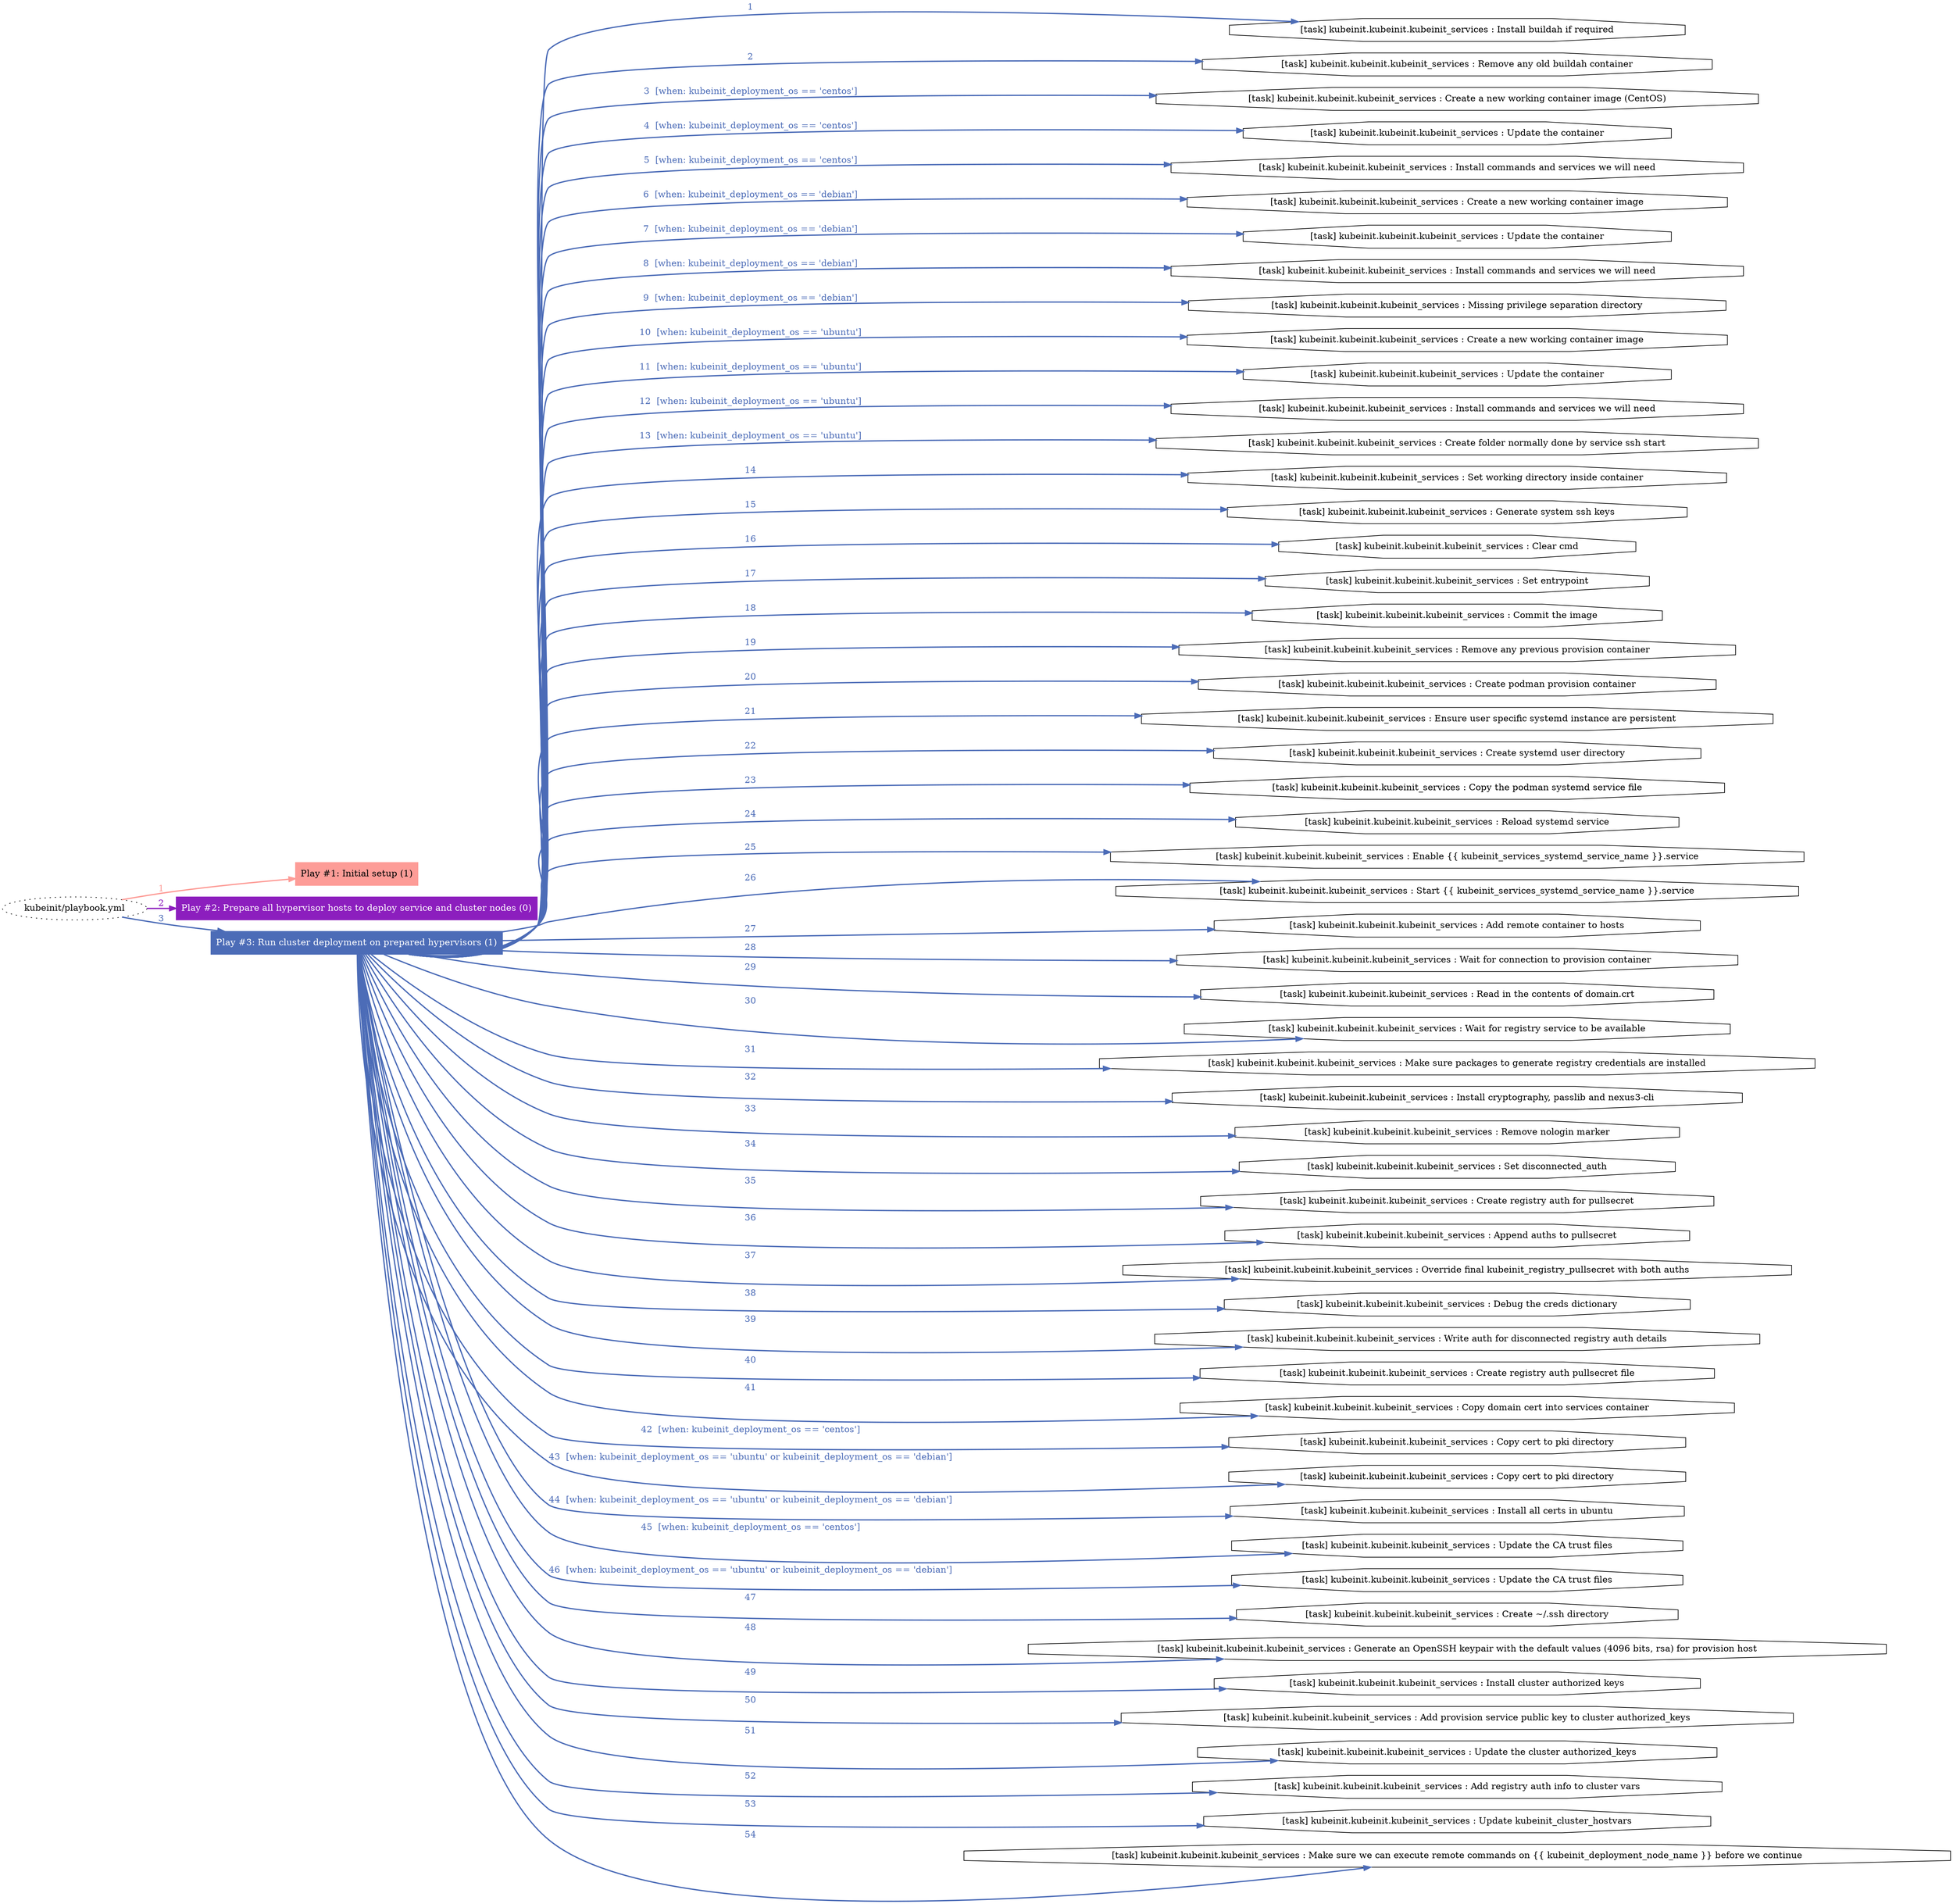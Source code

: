 digraph "kubeinit/playbook.yml "{
	graph [concentrate=true ordering=in rankdir=LR ratio=fill]
	edge [esep=5 sep=10]
	"kubeinit/playbook.yml" [id=root_node style=dotted]
	subgraph "Play #1: Initial setup (1) "{
		"Play #1: Initial setup (1)" [color="#fd9c97" fontcolor="#000000" id="play_68a3ae37-1444-44e9-a2a0-3e640f8bb99c" shape=box style=filled tooltip=localhost]
		"kubeinit/playbook.yml" -> "Play #1: Initial setup (1)" [label=1 color="#fd9c97" fontcolor="#fd9c97" id="edge_1ad7422b-4f20-485f-9661-4f0a74ed9925" style=bold]
	}
	subgraph "Play #2: Prepare all hypervisor hosts to deploy service and cluster nodes (0) "{
		"Play #2: Prepare all hypervisor hosts to deploy service and cluster nodes (0)" [color="#8c1ebe" fontcolor="#ffffff" id="play_673aea16-b84b-4e3d-8621-2aaf674c5a48" shape=box style=filled tooltip=""]
		"kubeinit/playbook.yml" -> "Play #2: Prepare all hypervisor hosts to deploy service and cluster nodes (0)" [label=2 color="#8c1ebe" fontcolor="#8c1ebe" id="edge_ed671896-395b-4305-bab0-4f8774619715" style=bold]
	}
	subgraph "Play #3: Run cluster deployment on prepared hypervisors (1) "{
		"Play #3: Run cluster deployment on prepared hypervisors (1)" [color="#4c6cb7" fontcolor="#ffffff" id="play_0e1da9c9-aaf6-4e0b-b4f9-7abbea421c9a" shape=box style=filled tooltip=localhost]
		"kubeinit/playbook.yml" -> "Play #3: Run cluster deployment on prepared hypervisors (1)" [label=3 color="#4c6cb7" fontcolor="#4c6cb7" id="edge_221cdb5a-ab01-404b-af5d-3184cdbc4d4b" style=bold]
		"task_04319623-a6ca-4b82-b6ab-9501057c5b23" [label="[task] kubeinit.kubeinit.kubeinit_services : Install buildah if required" id="task_04319623-a6ca-4b82-b6ab-9501057c5b23" shape=octagon tooltip="[task] kubeinit.kubeinit.kubeinit_services : Install buildah if required"]
		"Play #3: Run cluster deployment on prepared hypervisors (1)" -> "task_04319623-a6ca-4b82-b6ab-9501057c5b23" [label=1 color="#4c6cb7" fontcolor="#4c6cb7" id="edge_5ab04c92-fddb-48ec-ad26-a3b21278684a" style=bold]
		"task_257c2f64-31eb-4f1f-8232-087f286048f1" [label="[task] kubeinit.kubeinit.kubeinit_services : Remove any old buildah container" id="task_257c2f64-31eb-4f1f-8232-087f286048f1" shape=octagon tooltip="[task] kubeinit.kubeinit.kubeinit_services : Remove any old buildah container"]
		"Play #3: Run cluster deployment on prepared hypervisors (1)" -> "task_257c2f64-31eb-4f1f-8232-087f286048f1" [label=2 color="#4c6cb7" fontcolor="#4c6cb7" id="edge_82b73c37-d670-4b18-9210-019092b6d395" style=bold]
		"task_36ced7f9-abbb-47ff-8e28-04785bb80913" [label="[task] kubeinit.kubeinit.kubeinit_services : Create a new working container image (CentOS)" id="task_36ced7f9-abbb-47ff-8e28-04785bb80913" shape=octagon tooltip="[task] kubeinit.kubeinit.kubeinit_services : Create a new working container image (CentOS)"]
		"Play #3: Run cluster deployment on prepared hypervisors (1)" -> "task_36ced7f9-abbb-47ff-8e28-04785bb80913" [label="3  [when: kubeinit_deployment_os == 'centos']" color="#4c6cb7" fontcolor="#4c6cb7" id="edge_c5ad0cf4-5e51-44a9-8ecf-a7fc6de56a65" style=bold]
		"task_029bb3ca-f334-40f7-aff5-293a42eaabc4" [label="[task] kubeinit.kubeinit.kubeinit_services : Update the container" id="task_029bb3ca-f334-40f7-aff5-293a42eaabc4" shape=octagon tooltip="[task] kubeinit.kubeinit.kubeinit_services : Update the container"]
		"Play #3: Run cluster deployment on prepared hypervisors (1)" -> "task_029bb3ca-f334-40f7-aff5-293a42eaabc4" [label="4  [when: kubeinit_deployment_os == 'centos']" color="#4c6cb7" fontcolor="#4c6cb7" id="edge_307a78c2-28f3-4570-800a-a62f1fb999b0" style=bold]
		"task_5eaf0a42-9152-4879-ba01-5fc8a7095cdc" [label="[task] kubeinit.kubeinit.kubeinit_services : Install commands and services we will need" id="task_5eaf0a42-9152-4879-ba01-5fc8a7095cdc" shape=octagon tooltip="[task] kubeinit.kubeinit.kubeinit_services : Install commands and services we will need"]
		"Play #3: Run cluster deployment on prepared hypervisors (1)" -> "task_5eaf0a42-9152-4879-ba01-5fc8a7095cdc" [label="5  [when: kubeinit_deployment_os == 'centos']" color="#4c6cb7" fontcolor="#4c6cb7" id="edge_db9f3e81-c89f-4059-8e49-6939dc94dfdc" style=bold]
		"task_b52a08e1-ced4-4025-9b31-6162028a1b7b" [label="[task] kubeinit.kubeinit.kubeinit_services : Create a new working container image" id="task_b52a08e1-ced4-4025-9b31-6162028a1b7b" shape=octagon tooltip="[task] kubeinit.kubeinit.kubeinit_services : Create a new working container image"]
		"Play #3: Run cluster deployment on prepared hypervisors (1)" -> "task_b52a08e1-ced4-4025-9b31-6162028a1b7b" [label="6  [when: kubeinit_deployment_os == 'debian']" color="#4c6cb7" fontcolor="#4c6cb7" id="edge_bc9faa3d-4e3e-42a3-b62d-1b654bae559c" style=bold]
		"task_51449011-4a17-413f-bbc6-05057bbb3b3b" [label="[task] kubeinit.kubeinit.kubeinit_services : Update the container" id="task_51449011-4a17-413f-bbc6-05057bbb3b3b" shape=octagon tooltip="[task] kubeinit.kubeinit.kubeinit_services : Update the container"]
		"Play #3: Run cluster deployment on prepared hypervisors (1)" -> "task_51449011-4a17-413f-bbc6-05057bbb3b3b" [label="7  [when: kubeinit_deployment_os == 'debian']" color="#4c6cb7" fontcolor="#4c6cb7" id="edge_f300160d-8f22-44a2-a2f7-e821f92177a2" style=bold]
		"task_1054c797-354c-4761-a7a6-4099baa48f8e" [label="[task] kubeinit.kubeinit.kubeinit_services : Install commands and services we will need" id="task_1054c797-354c-4761-a7a6-4099baa48f8e" shape=octagon tooltip="[task] kubeinit.kubeinit.kubeinit_services : Install commands and services we will need"]
		"Play #3: Run cluster deployment on prepared hypervisors (1)" -> "task_1054c797-354c-4761-a7a6-4099baa48f8e" [label="8  [when: kubeinit_deployment_os == 'debian']" color="#4c6cb7" fontcolor="#4c6cb7" id="edge_89b4e917-b2e7-4cd0-b88f-15d9b0b83ccc" style=bold]
		"task_3df02497-6046-4ce8-93f8-5ac3f668845d" [label="[task] kubeinit.kubeinit.kubeinit_services : Missing privilege separation directory" id="task_3df02497-6046-4ce8-93f8-5ac3f668845d" shape=octagon tooltip="[task] kubeinit.kubeinit.kubeinit_services : Missing privilege separation directory"]
		"Play #3: Run cluster deployment on prepared hypervisors (1)" -> "task_3df02497-6046-4ce8-93f8-5ac3f668845d" [label="9  [when: kubeinit_deployment_os == 'debian']" color="#4c6cb7" fontcolor="#4c6cb7" id="edge_bba25638-4d4a-4f8d-af20-ff222abb2da6" style=bold]
		"task_c229954c-2f77-45df-ab2c-3195c685c7a5" [label="[task] kubeinit.kubeinit.kubeinit_services : Create a new working container image" id="task_c229954c-2f77-45df-ab2c-3195c685c7a5" shape=octagon tooltip="[task] kubeinit.kubeinit.kubeinit_services : Create a new working container image"]
		"Play #3: Run cluster deployment on prepared hypervisors (1)" -> "task_c229954c-2f77-45df-ab2c-3195c685c7a5" [label="10  [when: kubeinit_deployment_os == 'ubuntu']" color="#4c6cb7" fontcolor="#4c6cb7" id="edge_1e521e02-800e-4469-b01f-0926c5b92da4" style=bold]
		"task_f171758c-a585-4ecc-adba-48fbb87d036e" [label="[task] kubeinit.kubeinit.kubeinit_services : Update the container" id="task_f171758c-a585-4ecc-adba-48fbb87d036e" shape=octagon tooltip="[task] kubeinit.kubeinit.kubeinit_services : Update the container"]
		"Play #3: Run cluster deployment on prepared hypervisors (1)" -> "task_f171758c-a585-4ecc-adba-48fbb87d036e" [label="11  [when: kubeinit_deployment_os == 'ubuntu']" color="#4c6cb7" fontcolor="#4c6cb7" id="edge_8412370b-c79e-4089-a88d-52ebf62f33f8" style=bold]
		"task_e6704fad-5208-4b01-91f6-de0808f496f3" [label="[task] kubeinit.kubeinit.kubeinit_services : Install commands and services we will need" id="task_e6704fad-5208-4b01-91f6-de0808f496f3" shape=octagon tooltip="[task] kubeinit.kubeinit.kubeinit_services : Install commands and services we will need"]
		"Play #3: Run cluster deployment on prepared hypervisors (1)" -> "task_e6704fad-5208-4b01-91f6-de0808f496f3" [label="12  [when: kubeinit_deployment_os == 'ubuntu']" color="#4c6cb7" fontcolor="#4c6cb7" id="edge_67f9e892-2430-4659-aad4-26c6bd5f797e" style=bold]
		"task_49352e90-2321-46f9-855e-2369f4850f92" [label="[task] kubeinit.kubeinit.kubeinit_services : Create folder normally done by service ssh start" id="task_49352e90-2321-46f9-855e-2369f4850f92" shape=octagon tooltip="[task] kubeinit.kubeinit.kubeinit_services : Create folder normally done by service ssh start"]
		"Play #3: Run cluster deployment on prepared hypervisors (1)" -> "task_49352e90-2321-46f9-855e-2369f4850f92" [label="13  [when: kubeinit_deployment_os == 'ubuntu']" color="#4c6cb7" fontcolor="#4c6cb7" id="edge_0f3b0cc5-3ea2-43bf-9e6c-785bd5a02aa9" style=bold]
		"task_60ef6968-6251-493b-899e-ec209562d3bf" [label="[task] kubeinit.kubeinit.kubeinit_services : Set working directory inside container" id="task_60ef6968-6251-493b-899e-ec209562d3bf" shape=octagon tooltip="[task] kubeinit.kubeinit.kubeinit_services : Set working directory inside container"]
		"Play #3: Run cluster deployment on prepared hypervisors (1)" -> "task_60ef6968-6251-493b-899e-ec209562d3bf" [label=14 color="#4c6cb7" fontcolor="#4c6cb7" id="edge_211f85bd-7062-4bba-b857-a9e671f03dbd" style=bold]
		"task_0246144e-7ae3-4080-9949-39039e1a5760" [label="[task] kubeinit.kubeinit.kubeinit_services : Generate system ssh keys" id="task_0246144e-7ae3-4080-9949-39039e1a5760" shape=octagon tooltip="[task] kubeinit.kubeinit.kubeinit_services : Generate system ssh keys"]
		"Play #3: Run cluster deployment on prepared hypervisors (1)" -> "task_0246144e-7ae3-4080-9949-39039e1a5760" [label=15 color="#4c6cb7" fontcolor="#4c6cb7" id="edge_cd0b91a1-48c1-4ff2-8677-85ca224203f4" style=bold]
		"task_737807b7-d204-4697-87f9-d6669222f843" [label="[task] kubeinit.kubeinit.kubeinit_services : Clear cmd" id="task_737807b7-d204-4697-87f9-d6669222f843" shape=octagon tooltip="[task] kubeinit.kubeinit.kubeinit_services : Clear cmd"]
		"Play #3: Run cluster deployment on prepared hypervisors (1)" -> "task_737807b7-d204-4697-87f9-d6669222f843" [label=16 color="#4c6cb7" fontcolor="#4c6cb7" id="edge_42ace893-366b-4681-b713-1e0b754c397c" style=bold]
		"task_90cd4f91-68ef-4bfe-aacd-497ddc649046" [label="[task] kubeinit.kubeinit.kubeinit_services : Set entrypoint" id="task_90cd4f91-68ef-4bfe-aacd-497ddc649046" shape=octagon tooltip="[task] kubeinit.kubeinit.kubeinit_services : Set entrypoint"]
		"Play #3: Run cluster deployment on prepared hypervisors (1)" -> "task_90cd4f91-68ef-4bfe-aacd-497ddc649046" [label=17 color="#4c6cb7" fontcolor="#4c6cb7" id="edge_20f81c6f-7f06-4cb8-8e8b-b28440999409" style=bold]
		"task_b891e7e9-28d3-4e2e-afdc-e6079b3684a3" [label="[task] kubeinit.kubeinit.kubeinit_services : Commit the image" id="task_b891e7e9-28d3-4e2e-afdc-e6079b3684a3" shape=octagon tooltip="[task] kubeinit.kubeinit.kubeinit_services : Commit the image"]
		"Play #3: Run cluster deployment on prepared hypervisors (1)" -> "task_b891e7e9-28d3-4e2e-afdc-e6079b3684a3" [label=18 color="#4c6cb7" fontcolor="#4c6cb7" id="edge_a0285e32-7676-486b-b8c0-69fb5a86252f" style=bold]
		"task_deb44a88-5c39-4e05-a52e-c6efe9892d54" [label="[task] kubeinit.kubeinit.kubeinit_services : Remove any previous provision container" id="task_deb44a88-5c39-4e05-a52e-c6efe9892d54" shape=octagon tooltip="[task] kubeinit.kubeinit.kubeinit_services : Remove any previous provision container"]
		"Play #3: Run cluster deployment on prepared hypervisors (1)" -> "task_deb44a88-5c39-4e05-a52e-c6efe9892d54" [label=19 color="#4c6cb7" fontcolor="#4c6cb7" id="edge_79fdc78c-72f6-44b7-bd5c-edaa40fae32e" style=bold]
		"task_db18a3a0-183d-4c94-aa63-d16d0c8bf82c" [label="[task] kubeinit.kubeinit.kubeinit_services : Create podman provision container" id="task_db18a3a0-183d-4c94-aa63-d16d0c8bf82c" shape=octagon tooltip="[task] kubeinit.kubeinit.kubeinit_services : Create podman provision container"]
		"Play #3: Run cluster deployment on prepared hypervisors (1)" -> "task_db18a3a0-183d-4c94-aa63-d16d0c8bf82c" [label=20 color="#4c6cb7" fontcolor="#4c6cb7" id="edge_97fbbab5-9bf4-4d8e-8990-8785208d5762" style=bold]
		"task_3c3f5f29-95ba-4e6b-9fe3-08e81bb27a1d" [label="[task] kubeinit.kubeinit.kubeinit_services : Ensure user specific systemd instance are persistent" id="task_3c3f5f29-95ba-4e6b-9fe3-08e81bb27a1d" shape=octagon tooltip="[task] kubeinit.kubeinit.kubeinit_services : Ensure user specific systemd instance are persistent"]
		"Play #3: Run cluster deployment on prepared hypervisors (1)" -> "task_3c3f5f29-95ba-4e6b-9fe3-08e81bb27a1d" [label=21 color="#4c6cb7" fontcolor="#4c6cb7" id="edge_7df94638-7f5b-48ea-b63b-c1da6d0fa1c6" style=bold]
		"task_34f515ab-79d5-46c5-9f80-96f7fa75831b" [label="[task] kubeinit.kubeinit.kubeinit_services : Create systemd user directory" id="task_34f515ab-79d5-46c5-9f80-96f7fa75831b" shape=octagon tooltip="[task] kubeinit.kubeinit.kubeinit_services : Create systemd user directory"]
		"Play #3: Run cluster deployment on prepared hypervisors (1)" -> "task_34f515ab-79d5-46c5-9f80-96f7fa75831b" [label=22 color="#4c6cb7" fontcolor="#4c6cb7" id="edge_8895ca81-1071-444b-a6f9-68a14159adca" style=bold]
		"task_9137729c-31a4-4241-a588-b3cca02178ff" [label="[task] kubeinit.kubeinit.kubeinit_services : Copy the podman systemd service file" id="task_9137729c-31a4-4241-a588-b3cca02178ff" shape=octagon tooltip="[task] kubeinit.kubeinit.kubeinit_services : Copy the podman systemd service file"]
		"Play #3: Run cluster deployment on prepared hypervisors (1)" -> "task_9137729c-31a4-4241-a588-b3cca02178ff" [label=23 color="#4c6cb7" fontcolor="#4c6cb7" id="edge_2dd44a72-4675-41d0-81a3-94020f2e6367" style=bold]
		"task_4a169420-6bee-4b6b-a7b1-7adee7326cd1" [label="[task] kubeinit.kubeinit.kubeinit_services : Reload systemd service" id="task_4a169420-6bee-4b6b-a7b1-7adee7326cd1" shape=octagon tooltip="[task] kubeinit.kubeinit.kubeinit_services : Reload systemd service"]
		"Play #3: Run cluster deployment on prepared hypervisors (1)" -> "task_4a169420-6bee-4b6b-a7b1-7adee7326cd1" [label=24 color="#4c6cb7" fontcolor="#4c6cb7" id="edge_f5e17be8-4752-4b75-bb4c-81337688aeb2" style=bold]
		"task_ba941ce5-4926-4a61-a8da-6eb43ea78104" [label="[task] kubeinit.kubeinit.kubeinit_services : Enable {{ kubeinit_services_systemd_service_name }}.service" id="task_ba941ce5-4926-4a61-a8da-6eb43ea78104" shape=octagon tooltip="[task] kubeinit.kubeinit.kubeinit_services : Enable {{ kubeinit_services_systemd_service_name }}.service"]
		"Play #3: Run cluster deployment on prepared hypervisors (1)" -> "task_ba941ce5-4926-4a61-a8da-6eb43ea78104" [label=25 color="#4c6cb7" fontcolor="#4c6cb7" id="edge_c78e807f-ae12-4aa6-b268-afa293f92a1e" style=bold]
		"task_7e60605d-bfb3-4028-ac1e-0c3ddd84b109" [label="[task] kubeinit.kubeinit.kubeinit_services : Start {{ kubeinit_services_systemd_service_name }}.service" id="task_7e60605d-bfb3-4028-ac1e-0c3ddd84b109" shape=octagon tooltip="[task] kubeinit.kubeinit.kubeinit_services : Start {{ kubeinit_services_systemd_service_name }}.service"]
		"Play #3: Run cluster deployment on prepared hypervisors (1)" -> "task_7e60605d-bfb3-4028-ac1e-0c3ddd84b109" [label=26 color="#4c6cb7" fontcolor="#4c6cb7" id="edge_727d5229-b71a-4c67-bac9-8b92c15fa98e" style=bold]
		"task_914e6d9e-daf6-4e8c-9f98-4dd1b7456fa6" [label="[task] kubeinit.kubeinit.kubeinit_services : Add remote container to hosts" id="task_914e6d9e-daf6-4e8c-9f98-4dd1b7456fa6" shape=octagon tooltip="[task] kubeinit.kubeinit.kubeinit_services : Add remote container to hosts"]
		"Play #3: Run cluster deployment on prepared hypervisors (1)" -> "task_914e6d9e-daf6-4e8c-9f98-4dd1b7456fa6" [label=27 color="#4c6cb7" fontcolor="#4c6cb7" id="edge_24adff66-63b1-4b94-b72f-11683a72f69d" style=bold]
		"task_13e44415-2eaa-4c7d-9525-ffca903f35cc" [label="[task] kubeinit.kubeinit.kubeinit_services : Wait for connection to provision container" id="task_13e44415-2eaa-4c7d-9525-ffca903f35cc" shape=octagon tooltip="[task] kubeinit.kubeinit.kubeinit_services : Wait for connection to provision container"]
		"Play #3: Run cluster deployment on prepared hypervisors (1)" -> "task_13e44415-2eaa-4c7d-9525-ffca903f35cc" [label=28 color="#4c6cb7" fontcolor="#4c6cb7" id="edge_7c7cdd51-de4b-4753-8b3b-099d6fffdd9f" style=bold]
		"task_edc391c0-60f8-4d84-a7c4-318e1d94a662" [label="[task] kubeinit.kubeinit.kubeinit_services : Read in the contents of domain.crt" id="task_edc391c0-60f8-4d84-a7c4-318e1d94a662" shape=octagon tooltip="[task] kubeinit.kubeinit.kubeinit_services : Read in the contents of domain.crt"]
		"Play #3: Run cluster deployment on prepared hypervisors (1)" -> "task_edc391c0-60f8-4d84-a7c4-318e1d94a662" [label=29 color="#4c6cb7" fontcolor="#4c6cb7" id="edge_7701a82d-ae25-4263-803c-411dd9b13b44" style=bold]
		"task_dfbedcfb-28e2-4a00-911e-03d02fcf0d90" [label="[task] kubeinit.kubeinit.kubeinit_services : Wait for registry service to be available" id="task_dfbedcfb-28e2-4a00-911e-03d02fcf0d90" shape=octagon tooltip="[task] kubeinit.kubeinit.kubeinit_services : Wait for registry service to be available"]
		"Play #3: Run cluster deployment on prepared hypervisors (1)" -> "task_dfbedcfb-28e2-4a00-911e-03d02fcf0d90" [label=30 color="#4c6cb7" fontcolor="#4c6cb7" id="edge_39b78ec5-2382-4054-9945-aae0331e5b17" style=bold]
		"task_e9a58af6-ab81-4919-b094-fa848550fcc9" [label="[task] kubeinit.kubeinit.kubeinit_services : Make sure packages to generate registry credentials are installed" id="task_e9a58af6-ab81-4919-b094-fa848550fcc9" shape=octagon tooltip="[task] kubeinit.kubeinit.kubeinit_services : Make sure packages to generate registry credentials are installed"]
		"Play #3: Run cluster deployment on prepared hypervisors (1)" -> "task_e9a58af6-ab81-4919-b094-fa848550fcc9" [label=31 color="#4c6cb7" fontcolor="#4c6cb7" id="edge_a16ba2b3-e1e5-4848-b5f6-77cd34ed8ba0" style=bold]
		"task_57c314f7-ba82-4988-a64c-22541860b60b" [label="[task] kubeinit.kubeinit.kubeinit_services : Install cryptography, passlib and nexus3-cli" id="task_57c314f7-ba82-4988-a64c-22541860b60b" shape=octagon tooltip="[task] kubeinit.kubeinit.kubeinit_services : Install cryptography, passlib and nexus3-cli"]
		"Play #3: Run cluster deployment on prepared hypervisors (1)" -> "task_57c314f7-ba82-4988-a64c-22541860b60b" [label=32 color="#4c6cb7" fontcolor="#4c6cb7" id="edge_158986e7-6957-4725-bf27-c6e823a14037" style=bold]
		"task_ccbf62cd-f59d-4822-89f6-02d742b5c7be" [label="[task] kubeinit.kubeinit.kubeinit_services : Remove nologin marker" id="task_ccbf62cd-f59d-4822-89f6-02d742b5c7be" shape=octagon tooltip="[task] kubeinit.kubeinit.kubeinit_services : Remove nologin marker"]
		"Play #3: Run cluster deployment on prepared hypervisors (1)" -> "task_ccbf62cd-f59d-4822-89f6-02d742b5c7be" [label=33 color="#4c6cb7" fontcolor="#4c6cb7" id="edge_343ae267-2d78-4f4b-b5b9-9eec14ff9a61" style=bold]
		"task_eae2f7c7-5a52-4878-ada8-2ca8f1858954" [label="[task] kubeinit.kubeinit.kubeinit_services : Set disconnected_auth" id="task_eae2f7c7-5a52-4878-ada8-2ca8f1858954" shape=octagon tooltip="[task] kubeinit.kubeinit.kubeinit_services : Set disconnected_auth"]
		"Play #3: Run cluster deployment on prepared hypervisors (1)" -> "task_eae2f7c7-5a52-4878-ada8-2ca8f1858954" [label=34 color="#4c6cb7" fontcolor="#4c6cb7" id="edge_ce574fd8-e9bb-4ba5-b70e-c3e321057358" style=bold]
		"task_69cc8dff-10ca-4d36-a3db-f9244ebe0866" [label="[task] kubeinit.kubeinit.kubeinit_services : Create registry auth for pullsecret" id="task_69cc8dff-10ca-4d36-a3db-f9244ebe0866" shape=octagon tooltip="[task] kubeinit.kubeinit.kubeinit_services : Create registry auth for pullsecret"]
		"Play #3: Run cluster deployment on prepared hypervisors (1)" -> "task_69cc8dff-10ca-4d36-a3db-f9244ebe0866" [label=35 color="#4c6cb7" fontcolor="#4c6cb7" id="edge_e1613a5d-d538-4089-a1f1-b5da13ca1895" style=bold]
		"task_9f7ea522-0234-4346-8130-cd9143ee66c7" [label="[task] kubeinit.kubeinit.kubeinit_services : Append auths to pullsecret" id="task_9f7ea522-0234-4346-8130-cd9143ee66c7" shape=octagon tooltip="[task] kubeinit.kubeinit.kubeinit_services : Append auths to pullsecret"]
		"Play #3: Run cluster deployment on prepared hypervisors (1)" -> "task_9f7ea522-0234-4346-8130-cd9143ee66c7" [label=36 color="#4c6cb7" fontcolor="#4c6cb7" id="edge_d20266f8-3b17-4aa5-b783-6beb79c512dc" style=bold]
		"task_4d61821d-5730-4dd7-8e10-cc110a46835d" [label="[task] kubeinit.kubeinit.kubeinit_services : Override final kubeinit_registry_pullsecret with both auths" id="task_4d61821d-5730-4dd7-8e10-cc110a46835d" shape=octagon tooltip="[task] kubeinit.kubeinit.kubeinit_services : Override final kubeinit_registry_pullsecret with both auths"]
		"Play #3: Run cluster deployment on prepared hypervisors (1)" -> "task_4d61821d-5730-4dd7-8e10-cc110a46835d" [label=37 color="#4c6cb7" fontcolor="#4c6cb7" id="edge_f1914b4f-95e9-4d29-88e3-3939103c1f5e" style=bold]
		"task_4621c735-1387-45ef-9dbb-85f2b4e45efb" [label="[task] kubeinit.kubeinit.kubeinit_services : Debug the creds dictionary" id="task_4621c735-1387-45ef-9dbb-85f2b4e45efb" shape=octagon tooltip="[task] kubeinit.kubeinit.kubeinit_services : Debug the creds dictionary"]
		"Play #3: Run cluster deployment on prepared hypervisors (1)" -> "task_4621c735-1387-45ef-9dbb-85f2b4e45efb" [label=38 color="#4c6cb7" fontcolor="#4c6cb7" id="edge_5e133fa2-35e1-43a3-af1d-38fdf98c301a" style=bold]
		"task_9eaf45ee-ebe4-4bc9-9812-52d49397f624" [label="[task] kubeinit.kubeinit.kubeinit_services : Write auth for disconnected registry auth details" id="task_9eaf45ee-ebe4-4bc9-9812-52d49397f624" shape=octagon tooltip="[task] kubeinit.kubeinit.kubeinit_services : Write auth for disconnected registry auth details"]
		"Play #3: Run cluster deployment on prepared hypervisors (1)" -> "task_9eaf45ee-ebe4-4bc9-9812-52d49397f624" [label=39 color="#4c6cb7" fontcolor="#4c6cb7" id="edge_7c6b318d-6620-458a-80e4-3ed996b1d736" style=bold]
		"task_04effd87-75a1-46dd-b0e8-6ea332675069" [label="[task] kubeinit.kubeinit.kubeinit_services : Create registry auth pullsecret file" id="task_04effd87-75a1-46dd-b0e8-6ea332675069" shape=octagon tooltip="[task] kubeinit.kubeinit.kubeinit_services : Create registry auth pullsecret file"]
		"Play #3: Run cluster deployment on prepared hypervisors (1)" -> "task_04effd87-75a1-46dd-b0e8-6ea332675069" [label=40 color="#4c6cb7" fontcolor="#4c6cb7" id="edge_4bed70e3-9e93-444c-b8c8-b27947a13617" style=bold]
		"task_361aacb9-10d1-437e-baad-8b404e92f9a1" [label="[task] kubeinit.kubeinit.kubeinit_services : Copy domain cert into services container" id="task_361aacb9-10d1-437e-baad-8b404e92f9a1" shape=octagon tooltip="[task] kubeinit.kubeinit.kubeinit_services : Copy domain cert into services container"]
		"Play #3: Run cluster deployment on prepared hypervisors (1)" -> "task_361aacb9-10d1-437e-baad-8b404e92f9a1" [label=41 color="#4c6cb7" fontcolor="#4c6cb7" id="edge_db45f3a3-f313-46f8-a553-11ac5ba8d66f" style=bold]
		"task_44e34f23-a6ba-485c-981f-b5124836ea17" [label="[task] kubeinit.kubeinit.kubeinit_services : Copy cert to pki directory" id="task_44e34f23-a6ba-485c-981f-b5124836ea17" shape=octagon tooltip="[task] kubeinit.kubeinit.kubeinit_services : Copy cert to pki directory"]
		"Play #3: Run cluster deployment on prepared hypervisors (1)" -> "task_44e34f23-a6ba-485c-981f-b5124836ea17" [label="42  [when: kubeinit_deployment_os == 'centos']" color="#4c6cb7" fontcolor="#4c6cb7" id="edge_42a4c718-7350-4945-a8ed-c1e23e480a51" style=bold]
		"task_87958a51-529f-463e-ba3f-456051cb4acb" [label="[task] kubeinit.kubeinit.kubeinit_services : Copy cert to pki directory" id="task_87958a51-529f-463e-ba3f-456051cb4acb" shape=octagon tooltip="[task] kubeinit.kubeinit.kubeinit_services : Copy cert to pki directory"]
		"Play #3: Run cluster deployment on prepared hypervisors (1)" -> "task_87958a51-529f-463e-ba3f-456051cb4acb" [label="43  [when: kubeinit_deployment_os == 'ubuntu' or kubeinit_deployment_os == 'debian']" color="#4c6cb7" fontcolor="#4c6cb7" id="edge_5b6b33a9-bbdf-4e61-b825-f11c8cb439f1" style=bold]
		"task_29dccaaf-4c56-4224-9a66-158a819e127a" [label="[task] kubeinit.kubeinit.kubeinit_services : Install all certs in ubuntu" id="task_29dccaaf-4c56-4224-9a66-158a819e127a" shape=octagon tooltip="[task] kubeinit.kubeinit.kubeinit_services : Install all certs in ubuntu"]
		"Play #3: Run cluster deployment on prepared hypervisors (1)" -> "task_29dccaaf-4c56-4224-9a66-158a819e127a" [label="44  [when: kubeinit_deployment_os == 'ubuntu' or kubeinit_deployment_os == 'debian']" color="#4c6cb7" fontcolor="#4c6cb7" id="edge_24a21014-af65-4094-9394-d3ce1d5501a5" style=bold]
		"task_16e0dff8-5b60-4e32-ad6a-abfc180e4f13" [label="[task] kubeinit.kubeinit.kubeinit_services : Update the CA trust files" id="task_16e0dff8-5b60-4e32-ad6a-abfc180e4f13" shape=octagon tooltip="[task] kubeinit.kubeinit.kubeinit_services : Update the CA trust files"]
		"Play #3: Run cluster deployment on prepared hypervisors (1)" -> "task_16e0dff8-5b60-4e32-ad6a-abfc180e4f13" [label="45  [when: kubeinit_deployment_os == 'centos']" color="#4c6cb7" fontcolor="#4c6cb7" id="edge_c5e1c5a2-0554-4396-a295-3ae558761989" style=bold]
		"task_e870aee2-71e6-4b95-8848-830be58f7fd0" [label="[task] kubeinit.kubeinit.kubeinit_services : Update the CA trust files" id="task_e870aee2-71e6-4b95-8848-830be58f7fd0" shape=octagon tooltip="[task] kubeinit.kubeinit.kubeinit_services : Update the CA trust files"]
		"Play #3: Run cluster deployment on prepared hypervisors (1)" -> "task_e870aee2-71e6-4b95-8848-830be58f7fd0" [label="46  [when: kubeinit_deployment_os == 'ubuntu' or kubeinit_deployment_os == 'debian']" color="#4c6cb7" fontcolor="#4c6cb7" id="edge_3d7df08a-357b-467b-8206-9f7203fc1eaa" style=bold]
		"task_0c91c547-bc21-433e-a1f5-55df9b1b332a" [label="[task] kubeinit.kubeinit.kubeinit_services : Create ~/.ssh directory" id="task_0c91c547-bc21-433e-a1f5-55df9b1b332a" shape=octagon tooltip="[task] kubeinit.kubeinit.kubeinit_services : Create ~/.ssh directory"]
		"Play #3: Run cluster deployment on prepared hypervisors (1)" -> "task_0c91c547-bc21-433e-a1f5-55df9b1b332a" [label=47 color="#4c6cb7" fontcolor="#4c6cb7" id="edge_176599b2-cda5-4277-ad84-27e7b4df33d5" style=bold]
		"task_b5c0ef1d-5821-48cb-8fea-611a90368c3c" [label="[task] kubeinit.kubeinit.kubeinit_services : Generate an OpenSSH keypair with the default values (4096 bits, rsa) for provision host" id="task_b5c0ef1d-5821-48cb-8fea-611a90368c3c" shape=octagon tooltip="[task] kubeinit.kubeinit.kubeinit_services : Generate an OpenSSH keypair with the default values (4096 bits, rsa) for provision host"]
		"Play #3: Run cluster deployment on prepared hypervisors (1)" -> "task_b5c0ef1d-5821-48cb-8fea-611a90368c3c" [label=48 color="#4c6cb7" fontcolor="#4c6cb7" id="edge_3fbb352a-a4cb-4cd7-be0a-9321304a7081" style=bold]
		"task_16fac52f-b79b-4f5d-9f89-e1d46aecce57" [label="[task] kubeinit.kubeinit.kubeinit_services : Install cluster authorized keys" id="task_16fac52f-b79b-4f5d-9f89-e1d46aecce57" shape=octagon tooltip="[task] kubeinit.kubeinit.kubeinit_services : Install cluster authorized keys"]
		"Play #3: Run cluster deployment on prepared hypervisors (1)" -> "task_16fac52f-b79b-4f5d-9f89-e1d46aecce57" [label=49 color="#4c6cb7" fontcolor="#4c6cb7" id="edge_18f619c7-c8cc-4ede-b07c-d39d6f6b70f6" style=bold]
		"task_b5bbbc99-01e1-465c-8a0a-00f8ba899ea3" [label="[task] kubeinit.kubeinit.kubeinit_services : Add provision service public key to cluster authorized_keys" id="task_b5bbbc99-01e1-465c-8a0a-00f8ba899ea3" shape=octagon tooltip="[task] kubeinit.kubeinit.kubeinit_services : Add provision service public key to cluster authorized_keys"]
		"Play #3: Run cluster deployment on prepared hypervisors (1)" -> "task_b5bbbc99-01e1-465c-8a0a-00f8ba899ea3" [label=50 color="#4c6cb7" fontcolor="#4c6cb7" id="edge_08eded63-2b6f-4f7d-af77-16890dbeed5e" style=bold]
		"task_f2612c8e-5ff0-4e34-a218-edd7f1cc0e0c" [label="[task] kubeinit.kubeinit.kubeinit_services : Update the cluster authorized_keys" id="task_f2612c8e-5ff0-4e34-a218-edd7f1cc0e0c" shape=octagon tooltip="[task] kubeinit.kubeinit.kubeinit_services : Update the cluster authorized_keys"]
		"Play #3: Run cluster deployment on prepared hypervisors (1)" -> "task_f2612c8e-5ff0-4e34-a218-edd7f1cc0e0c" [label=51 color="#4c6cb7" fontcolor="#4c6cb7" id="edge_fe5c17ad-5718-4afb-a770-d1502440e358" style=bold]
		"task_db77d58e-a446-48da-8f9d-0e2f14b43690" [label="[task] kubeinit.kubeinit.kubeinit_services : Add registry auth info to cluster vars" id="task_db77d58e-a446-48da-8f9d-0e2f14b43690" shape=octagon tooltip="[task] kubeinit.kubeinit.kubeinit_services : Add registry auth info to cluster vars"]
		"Play #3: Run cluster deployment on prepared hypervisors (1)" -> "task_db77d58e-a446-48da-8f9d-0e2f14b43690" [label=52 color="#4c6cb7" fontcolor="#4c6cb7" id="edge_2031bc46-8945-41a3-b097-c5a224381e45" style=bold]
		"task_973a6f00-c923-4184-8729-e123ee438388" [label="[task] kubeinit.kubeinit.kubeinit_services : Update kubeinit_cluster_hostvars" id="task_973a6f00-c923-4184-8729-e123ee438388" shape=octagon tooltip="[task] kubeinit.kubeinit.kubeinit_services : Update kubeinit_cluster_hostvars"]
		"Play #3: Run cluster deployment on prepared hypervisors (1)" -> "task_973a6f00-c923-4184-8729-e123ee438388" [label=53 color="#4c6cb7" fontcolor="#4c6cb7" id="edge_be621fe2-2fbf-4500-96cd-60ae27954a22" style=bold]
		"task_a2e28ad4-d663-4881-910f-14abdfe8acda" [label="[task] kubeinit.kubeinit.kubeinit_services : Make sure we can execute remote commands on {{ kubeinit_deployment_node_name }} before we continue" id="task_a2e28ad4-d663-4881-910f-14abdfe8acda" shape=octagon tooltip="[task] kubeinit.kubeinit.kubeinit_services : Make sure we can execute remote commands on {{ kubeinit_deployment_node_name }} before we continue"]
		"Play #3: Run cluster deployment on prepared hypervisors (1)" -> "task_a2e28ad4-d663-4881-910f-14abdfe8acda" [label=54 color="#4c6cb7" fontcolor="#4c6cb7" id="edge_7c4dc7b9-3ae0-41e2-b538-b4f8c3c6304a" style=bold]
	}
}
